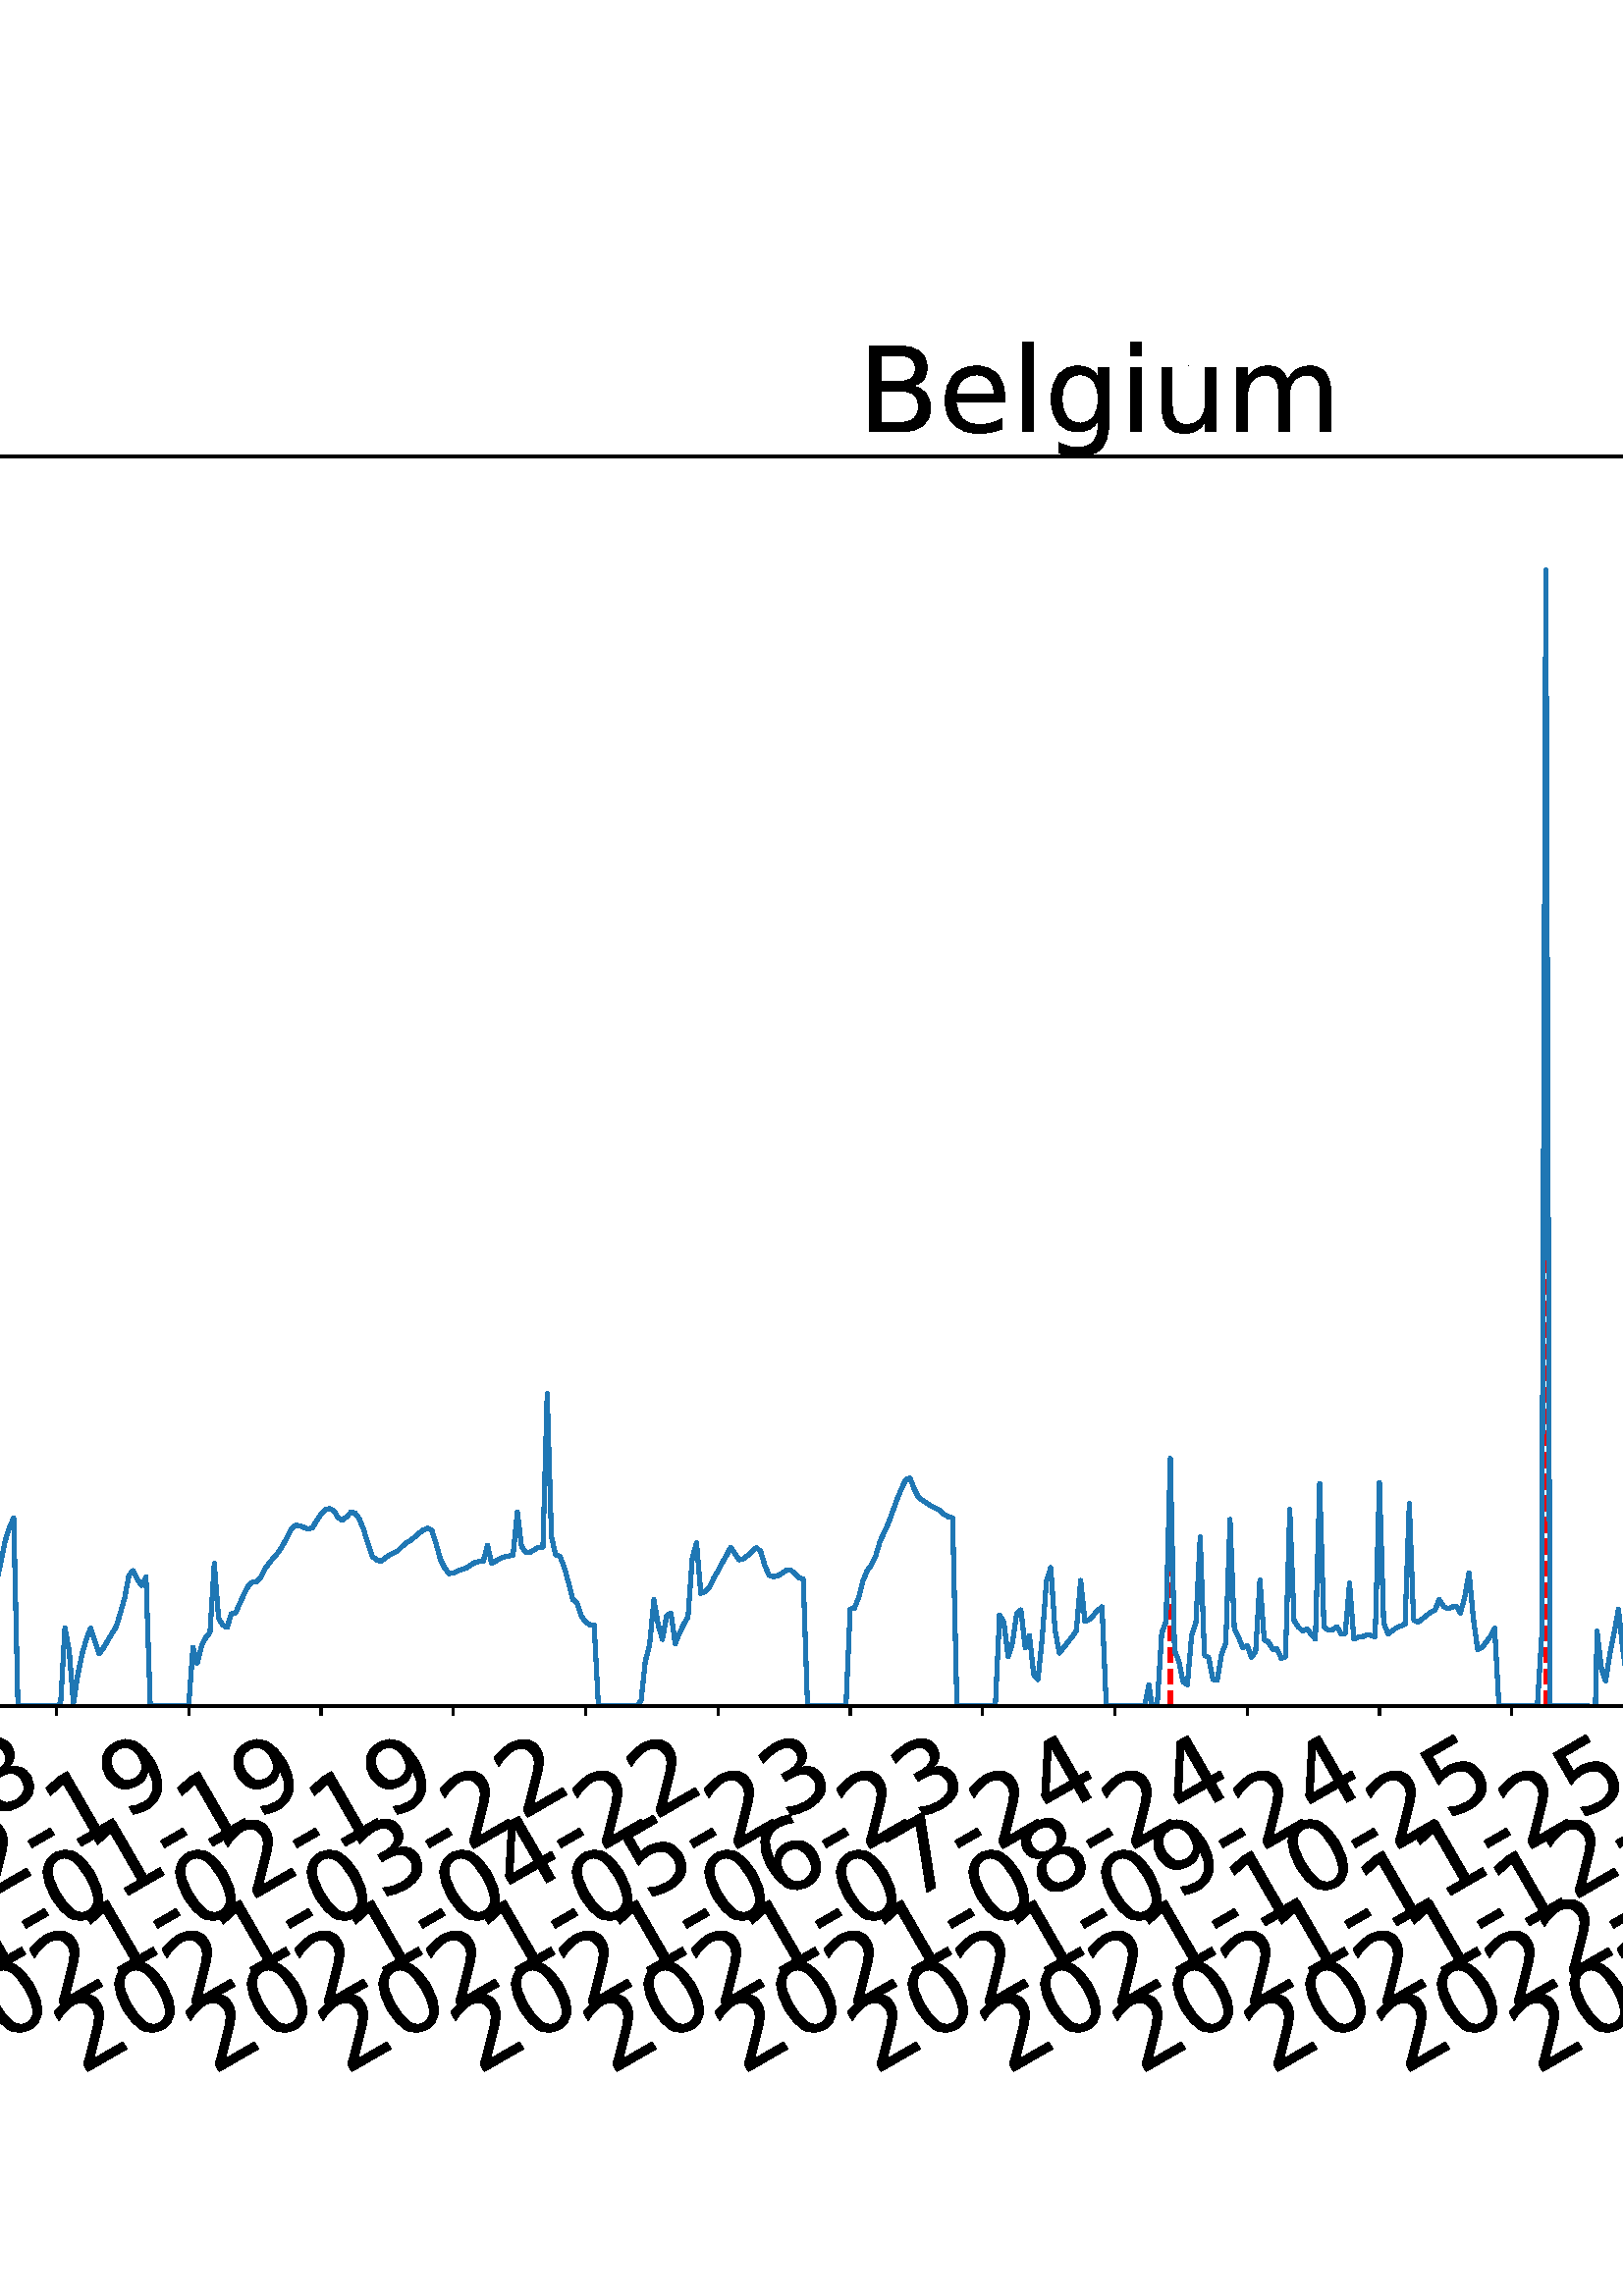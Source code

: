 %!PS-Adobe-3.0 EPSF-3.0
%%Orientation: portrait
%%BoundingBox: -702.0 36.0 1314.0 756.0
%%EndComments
%%BeginProlog
/mpldict 8 dict def
mpldict begin
/m { moveto } bind def
/l { lineto } bind def
/r { rlineto } bind def
/c { curveto } bind def
/cl { closepath } bind def
/box {
m
1 index 0 r
0 exch r
neg 0 r
cl
} bind def
/clipbox {
box
clip
newpath
} bind def
%!PS-Adobe-3.0 Resource-Font
%%Copyright: Copyright (c) 2003 by Bitstream, Inc. All Rights Reserved. Copyright (c) 2006 by Tavmjong Bah. All Rights Reserved. DejaVu changes are in public domain 
25 dict begin
/_d{bind def}bind def
/_m{moveto}_d
/_l{lineto}_d
/_cl{closepath eofill}_d
/_c{curveto}_d
/_sc{7 -1 roll{setcachedevice}{pop pop pop pop pop pop}ifelse}_d
/_e{exec}_d
/FontName /DejaVuSans def
/PaintType 0 def
/FontMatrix[.001 0 0 .001 0 0]def
/FontBBox[-1021 -463 1793 1232]def
/FontType 3 def
/Encoding [ /space /hyphen /period /zero /one /two /three /four /five /six /seven /eight /nine /B /D /L /M /S /a /c /d /e /g /h /i /l /m /n /o /r /s /t /u ] def
/FontInfo 10 dict dup begin
/FamilyName (DejaVu Sans) def
/FullName (DejaVu Sans) def
/Notice (Copyright (c) 2003 by Bitstream, Inc. All Rights Reserved. Copyright (c) 2006 by Tavmjong Bah. All Rights Reserved. DejaVu changes are in public domain ) def
/Weight (Book) def
/Version (Version 2.35) def
/ItalicAngle 0.0 def
/isFixedPitch false def
/UnderlinePosition -130 def
/UnderlineThickness 90 def
end readonly def
/CharStrings 34 dict dup begin
/.notdef 0 def
/space{318 0 0 0 0 0 _sc
}_d
/hyphen{361 0 49 234 312 314 _sc
49 314 _m
312 314 _l
312 234 _l
49 234 _l
49 314 _l
_cl}_d
/period{318 0 107 0 210 124 _sc
107 124 _m
210 124 _l
210 0 _l
107 0 _l
107 124 _l
_cl}_d
/zero{636 0 66 -13 570 742 _sc
318 664 _m
267 664 229 639 203 589 _c
177 539 165 464 165 364 _c
165 264 177 189 203 139 _c
229 89 267 64 318 64 _c
369 64 407 89 433 139 _c
458 189 471 264 471 364 _c
471 464 458 539 433 589 _c
407 639 369 664 318 664 _c
318 742 _m
399 742 461 709 505 645 _c
548 580 570 486 570 364 _c
570 241 548 147 505 83 _c
461 19 399 -13 318 -13 _c
236 -13 173 19 130 83 _c
87 147 66 241 66 364 _c
66 486 87 580 130 645 _c
173 709 236 742 318 742 _c
_cl}_d
/one{636 0 110 0 544 729 _sc
124 83 _m
285 83 _l
285 639 _l
110 604 _l
110 694 _l
284 729 _l
383 729 _l
383 83 _l
544 83 _l
544 0 _l
124 0 _l
124 83 _l
_cl}_d
/two{{636 0 73 0 536 742 _sc
192 83 _m
536 83 _l
536 0 _l
73 0 _l
73 83 _l
110 121 161 173 226 239 _c
290 304 331 346 348 365 _c
380 400 402 430 414 455 _c
426 479 433 504 433 528 _c
433 566 419 598 392 622 _c
365 646 330 659 286 659 _c
255 659 222 653 188 643 _c
154 632 117 616 78 594 _c
78 694 _l
118 710 155 722 189 730 _c
223 738 255 742 284 742 _c
}_e{359 742 419 723 464 685 _c
509 647 532 597 532 534 _c
532 504 526 475 515 449 _c
504 422 484 390 454 354 _c
446 344 420 317 376 272 _c
332 227 271 164 192 83 _c
_cl}_e}_d
/three{{636 0 76 -13 556 742 _sc
406 393 _m
453 383 490 362 516 330 _c
542 298 556 258 556 212 _c
556 140 531 84 482 45 _c
432 6 362 -13 271 -13 _c
240 -13 208 -10 176 -4 _c
144 1 110 10 76 22 _c
76 117 _l
103 101 133 89 166 81 _c
198 73 232 69 268 69 _c
330 69 377 81 409 105 _c
441 129 458 165 458 212 _c
458 254 443 288 413 312 _c
383 336 341 349 287 349 _c
}_e{202 349 _l
202 430 _l
291 430 _l
339 430 376 439 402 459 _c
428 478 441 506 441 543 _c
441 580 427 609 401 629 _c
374 649 336 659 287 659 _c
260 659 231 656 200 650 _c
169 644 135 635 98 623 _c
98 711 _l
135 721 170 729 203 734 _c
235 739 266 742 296 742 _c
370 742 429 725 473 691 _c
517 657 539 611 539 553 _c
539 513 527 479 504 451 _c
481 423 448 403 406 393 _c
_cl}_e}_d
/four{636 0 49 0 580 729 _sc
378 643 _m
129 254 _l
378 254 _l
378 643 _l
352 729 _m
476 729 _l
476 254 _l
580 254 _l
580 172 _l
476 172 _l
476 0 _l
378 0 _l
378 172 _l
49 172 _l
49 267 _l
352 729 _l
_cl}_d
/five{{636 0 77 -13 549 729 _sc
108 729 _m
495 729 _l
495 646 _l
198 646 _l
198 467 _l
212 472 227 476 241 478 _c
255 480 270 482 284 482 _c
365 482 429 459 477 415 _c
525 370 549 310 549 234 _c
549 155 524 94 475 51 _c
426 8 357 -13 269 -13 _c
238 -13 207 -10 175 -6 _c
143 -1 111 6 77 17 _c
77 116 _l
106 100 136 88 168 80 _c
199 72 232 69 267 69 _c
}_e{323 69 368 83 401 113 _c
433 143 450 183 450 234 _c
450 284 433 324 401 354 _c
368 384 323 399 267 399 _c
241 399 214 396 188 390 _c
162 384 135 375 108 363 _c
108 729 _l
_cl}_e}_d
/six{{636 0 70 -13 573 742 _sc
330 404 _m
286 404 251 388 225 358 _c
199 328 186 286 186 234 _c
186 181 199 139 225 109 _c
251 79 286 64 330 64 _c
374 64 409 79 435 109 _c
461 139 474 181 474 234 _c
474 286 461 328 435 358 _c
409 388 374 404 330 404 _c
526 713 _m
526 623 _l
501 635 476 644 451 650 _c
425 656 400 659 376 659 _c
310 659 260 637 226 593 _c
}_e{192 549 172 482 168 394 _c
187 422 211 444 240 459 _c
269 474 301 482 336 482 _c
409 482 467 459 509 415 _c
551 371 573 310 573 234 _c
573 159 550 99 506 54 _c
462 9 403 -13 330 -13 _c
246 -13 181 19 137 83 _c
92 147 70 241 70 364 _c
70 479 97 571 152 639 _c
206 707 280 742 372 742 _c
396 742 421 739 447 735 _c
472 730 498 723 526 713 _c
_cl}_e}_d
/seven{636 0 82 0 551 729 _sc
82 729 _m
551 729 _l
551 687 _l
286 0 _l
183 0 _l
432 646 _l
82 646 _l
82 729 _l
_cl}_d
/eight{{636 0 68 -13 568 742 _sc
318 346 _m
271 346 234 333 207 308 _c
180 283 167 249 167 205 _c
167 161 180 126 207 101 _c
234 76 271 64 318 64 _c
364 64 401 76 428 102 _c
455 127 469 161 469 205 _c
469 249 455 283 429 308 _c
402 333 365 346 318 346 _c
219 388 _m
177 398 144 418 120 447 _c
96 476 85 511 85 553 _c
85 611 105 657 147 691 _c
188 725 245 742 318 742 _c
}_e{390 742 447 725 489 691 _c
530 657 551 611 551 553 _c
551 511 539 476 515 447 _c
491 418 459 398 417 388 _c
464 377 501 355 528 323 _c
554 291 568 251 568 205 _c
568 134 546 80 503 43 _c
459 5 398 -13 318 -13 _c
237 -13 175 5 132 43 _c
89 80 68 134 68 205 _c
68 251 81 291 108 323 _c
134 355 171 377 219 388 _c
183 544 _m
183 506 194 476 218 455 _c
}_e{242 434 275 424 318 424 _c
360 424 393 434 417 455 _c
441 476 453 506 453 544 _c
453 582 441 611 417 632 _c
393 653 360 664 318 664 _c
275 664 242 653 218 632 _c
194 611 183 582 183 544 _c
_cl}_e}_d
/nine{{636 0 63 -13 566 742 _sc
110 15 _m
110 105 _l
134 93 159 84 185 78 _c
210 72 235 69 260 69 _c
324 69 374 90 408 134 _c
442 178 462 244 468 334 _c
448 306 424 284 396 269 _c
367 254 335 247 300 247 _c
226 247 168 269 126 313 _c
84 357 63 417 63 494 _c
63 568 85 628 129 674 _c
173 719 232 742 306 742 _c
390 742 455 709 499 645 _c
543 580 566 486 566 364 _c
}_e{566 248 538 157 484 89 _c
429 21 356 -13 264 -13 _c
239 -13 214 -10 189 -6 _c
163 -2 137 5 110 15 _c
306 324 _m
350 324 385 339 411 369 _c
437 399 450 441 450 494 _c
450 546 437 588 411 618 _c
385 648 350 664 306 664 _c
262 664 227 648 201 618 _c
175 588 162 546 162 494 _c
162 441 175 399 201 369 _c
227 339 262 324 306 324 _c
_cl}_e}_d
/B{{686 0 98 0 615 729 _sc
197 348 _m
197 81 _l
355 81 _l
408 81 447 92 473 114 _c
498 136 511 169 511 215 _c
511 260 498 293 473 315 _c
447 337 408 348 355 348 _c
197 348 _l
197 648 _m
197 428 _l
343 428 _l
391 428 426 437 450 455 _c
474 473 486 500 486 538 _c
486 574 474 602 450 620 _c
426 638 391 648 343 648 _c
197 648 _l
98 729 _m
350 729 _l
}_e{425 729 483 713 524 682 _c
564 650 585 606 585 549 _c
585 504 574 468 553 442 _c
532 416 502 399 462 393 _c
510 382 548 360 575 327 _c
601 294 615 253 615 204 _c
615 138 592 88 548 53 _c
504 17 441 0 360 0 _c
98 0 _l
98 729 _l
_cl}_e}_d
/D{770 0 98 0 711 729 _sc
197 648 _m
197 81 _l
316 81 _l
416 81 490 103 537 149 _c
583 195 607 267 607 365 _c
607 463 583 534 537 580 _c
490 625 416 648 316 648 _c
197 648 _l
98 729 _m
301 729 _l
442 729 546 699 612 641 _c
678 582 711 490 711 365 _c
711 239 677 147 611 88 _c
545 29 441 0 301 0 _c
98 0 _l
98 729 _l
_cl}_d
/L{557 0 98 0 552 729 _sc
98 729 _m
197 729 _l
197 83 _l
552 83 _l
552 0 _l
98 0 _l
98 729 _l
_cl}_d
/M{863 0 98 0 765 729 _sc
98 729 _m
245 729 _l
431 233 _l
618 729 _l
765 729 _l
765 0 _l
669 0 _l
669 640 _l
481 140 _l
382 140 _l
194 640 _l
194 0 _l
98 0 _l
98 729 _l
_cl}_d
/S{{635 0 66 -13 579 742 _sc
535 705 _m
535 609 _l
497 627 462 640 429 649 _c
395 657 363 662 333 662 _c
279 662 237 651 208 631 _c
179 610 165 580 165 542 _c
165 510 174 485 194 469 _c
213 452 250 439 304 429 _c
364 417 _l
437 403 491 378 526 343 _c
561 307 579 260 579 201 _c
579 130 555 77 508 41 _c
460 5 391 -13 300 -13 _c
265 -13 228 -9 189 -2 _c
}_e{150 5 110 16 69 32 _c
69 134 _l
109 111 148 94 186 83 _c
224 71 262 66 300 66 _c
356 66 399 77 430 99 _c
460 121 476 152 476 194 _c
476 230 465 258 443 278 _c
421 298 385 313 335 323 _c
275 335 _l
201 349 148 372 115 404 _c
82 435 66 478 66 534 _c
66 598 88 649 134 686 _c
179 723 242 742 322 742 _c
356 742 390 739 426 733 _c
461 727 497 717 535 705 _c
}_e{_cl}_e}_d
/a{{613 0 60 -13 522 560 _sc
343 275 _m
270 275 220 266 192 250 _c
164 233 150 205 150 165 _c
150 133 160 107 181 89 _c
202 70 231 61 267 61 _c
317 61 357 78 387 114 _c
417 149 432 196 432 255 _c
432 275 _l
343 275 _l
522 312 _m
522 0 _l
432 0 _l
432 83 _l
411 49 385 25 355 10 _c
325 -5 287 -13 243 -13 _c
187 -13 142 2 109 33 _c
76 64 60 106 60 159 _c
}_e{60 220 80 266 122 298 _c
163 329 224 345 306 345 _c
432 345 _l
432 354 _l
432 395 418 427 391 450 _c
364 472 326 484 277 484 _c
245 484 215 480 185 472 _c
155 464 127 453 100 439 _c
100 522 _l
132 534 164 544 195 550 _c
226 556 256 560 286 560 _c
365 560 424 539 463 498 _c
502 457 522 395 522 312 _c
_cl}_e}_d
/c{{550 0 55 -13 488 560 _sc
488 526 _m
488 442 _l
462 456 437 466 411 473 _c
385 480 360 484 334 484 _c
276 484 230 465 198 428 _c
166 391 150 339 150 273 _c
150 206 166 154 198 117 _c
230 80 276 62 334 62 _c
360 62 385 65 411 72 _c
437 79 462 90 488 104 _c
488 21 _l
462 9 436 0 410 -5 _c
383 -10 354 -13 324 -13 _c
242 -13 176 12 128 64 _c
}_e{79 115 55 185 55 273 _c
55 362 79 432 128 483 _c
177 534 244 560 330 560 _c
358 560 385 557 411 551 _c
437 545 463 537 488 526 _c
_cl}_e}_d
/d{{635 0 55 -13 544 760 _sc
454 464 _m
454 760 _l
544 760 _l
544 0 _l
454 0 _l
454 82 _l
435 49 411 25 382 10 _c
353 -5 319 -13 279 -13 _c
213 -13 159 13 117 65 _c
75 117 55 187 55 273 _c
55 359 75 428 117 481 _c
159 533 213 560 279 560 _c
319 560 353 552 382 536 _c
411 520 435 496 454 464 _c
148 273 _m
148 207 161 155 188 117 _c
215 79 253 61 301 61 _c
}_e{348 61 385 79 413 117 _c
440 155 454 207 454 273 _c
454 339 440 390 413 428 _c
385 466 348 485 301 485 _c
253 485 215 466 188 428 _c
161 390 148 339 148 273 _c
_cl}_e}_d
/e{{615 0 55 -13 562 560 _sc
562 296 _m
562 252 _l
149 252 _l
153 190 171 142 205 110 _c
238 78 284 62 344 62 _c
378 62 412 66 444 74 _c
476 82 509 95 541 113 _c
541 28 _l
509 14 476 3 442 -3 _c
408 -9 373 -13 339 -13 _c
251 -13 182 12 131 62 _c
80 112 55 181 55 268 _c
55 357 79 428 127 481 _c
175 533 241 560 323 560 _c
397 560 455 536 498 489 _c
}_e{540 441 562 377 562 296 _c
472 322 _m
471 371 457 410 431 440 _c
404 469 368 484 324 484 _c
274 484 234 469 204 441 _c
174 413 156 373 152 322 _c
472 322 _l
_cl}_e}_d
/g{{635 0 55 -207 544 560 _sc
454 280 _m
454 344 440 395 414 431 _c
387 467 349 485 301 485 _c
253 485 215 467 188 431 _c
161 395 148 344 148 280 _c
148 215 161 165 188 129 _c
215 93 253 75 301 75 _c
349 75 387 93 414 129 _c
440 165 454 215 454 280 _c
544 68 _m
544 -24 523 -93 482 -139 _c
440 -184 377 -207 292 -207 _c
260 -207 231 -204 203 -200 _c
175 -195 147 -188 121 -178 _c
}_e{121 -91 _l
147 -105 173 -115 199 -122 _c
225 -129 251 -133 278 -133 _c
336 -133 380 -117 410 -87 _c
439 -56 454 -10 454 52 _c
454 96 _l
435 64 411 40 382 24 _c
353 8 319 0 279 0 _c
211 0 157 25 116 76 _c
75 127 55 195 55 280 _c
55 364 75 432 116 483 _c
157 534 211 560 279 560 _c
319 560 353 552 382 536 _c
411 520 435 496 454 464 _c
454 547 _l
544 547 _l
}_e{544 68 _l
_cl}_e}_d
/h{634 0 91 0 549 760 _sc
549 330 _m
549 0 _l
459 0 _l
459 327 _l
459 379 448 417 428 443 _c
408 469 378 482 338 482 _c
289 482 251 466 223 435 _c
195 404 181 362 181 309 _c
181 0 _l
91 0 _l
91 760 _l
181 760 _l
181 462 _l
202 494 227 519 257 535 _c
286 551 320 560 358 560 _c
420 560 468 540 500 501 _c
532 462 549 405 549 330 _c
_cl}_d
/i{278 0 94 0 184 760 _sc
94 547 _m
184 547 _l
184 0 _l
94 0 _l
94 547 _l
94 760 _m
184 760 _l
184 646 _l
94 646 _l
94 760 _l
_cl}_d
/l{278 0 94 0 184 760 _sc
94 760 _m
184 760 _l
184 0 _l
94 0 _l
94 760 _l
_cl}_d
/m{{974 0 91 0 889 560 _sc
520 442 _m
542 482 569 511 600 531 _c
631 550 668 560 711 560 _c
767 560 811 540 842 500 _c
873 460 889 403 889 330 _c
889 0 _l
799 0 _l
799 327 _l
799 379 789 418 771 444 _c
752 469 724 482 686 482 _c
639 482 602 466 575 435 _c
548 404 535 362 535 309 _c
535 0 _l
445 0 _l
445 327 _l
445 379 435 418 417 444 _c
398 469 369 482 331 482 _c
}_e{285 482 248 466 221 435 _c
194 404 181 362 181 309 _c
181 0 _l
91 0 _l
91 547 _l
181 547 _l
181 462 _l
201 495 226 520 255 536 _c
283 552 317 560 357 560 _c
397 560 430 550 458 530 _c
486 510 506 480 520 442 _c
_cl}_e}_d
/n{634 0 91 0 549 560 _sc
549 330 _m
549 0 _l
459 0 _l
459 327 _l
459 379 448 417 428 443 _c
408 469 378 482 338 482 _c
289 482 251 466 223 435 _c
195 404 181 362 181 309 _c
181 0 _l
91 0 _l
91 547 _l
181 547 _l
181 462 _l
202 494 227 519 257 535 _c
286 551 320 560 358 560 _c
420 560 468 540 500 501 _c
532 462 549 405 549 330 _c
_cl}_d
/o{612 0 55 -13 557 560 _sc
306 484 _m
258 484 220 465 192 427 _c
164 389 150 338 150 273 _c
150 207 163 156 191 118 _c
219 80 257 62 306 62 _c
354 62 392 80 420 118 _c
448 156 462 207 462 273 _c
462 337 448 389 420 427 _c
392 465 354 484 306 484 _c
306 560 _m
384 560 445 534 490 484 _c
534 433 557 363 557 273 _c
557 183 534 113 490 63 _c
445 12 384 -13 306 -13 _c
227 -13 165 12 121 63 _c
77 113 55 183 55 273 _c
55 363 77 433 121 484 _c
165 534 227 560 306 560 _c
_cl}_d
/r{411 0 91 0 411 560 _sc
411 463 _m
401 469 390 473 378 476 _c
366 478 353 480 339 480 _c
288 480 249 463 222 430 _c
194 397 181 350 181 288 _c
181 0 _l
91 0 _l
91 547 _l
181 547 _l
181 462 _l
199 495 224 520 254 536 _c
284 552 321 560 365 560 _c
371 560 378 559 386 559 _c
393 558 401 557 411 555 _c
411 463 _l
_cl}_d
/s{{521 0 54 -13 472 560 _sc
443 531 _m
443 446 _l
417 458 391 468 364 475 _c
336 481 308 485 279 485 _c
234 485 200 478 178 464 _c
156 450 145 430 145 403 _c
145 382 153 366 169 354 _c
185 342 217 330 265 320 _c
296 313 _l
360 299 405 279 432 255 _c
458 230 472 195 472 151 _c
472 100 452 60 412 31 _c
372 1 316 -13 246 -13 _c
216 -13 186 -10 154 -5 _c
}_e{122 0 89 8 54 20 _c
54 113 _l
87 95 120 82 152 74 _c
184 65 216 61 248 61 _c
290 61 323 68 346 82 _c
368 96 380 117 380 144 _c
380 168 371 187 355 200 _c
339 213 303 226 247 238 _c
216 245 _l
160 257 119 275 95 299 _c
70 323 58 356 58 399 _c
58 450 76 490 112 518 _c
148 546 200 560 268 560 _c
301 560 332 557 362 552 _c
391 547 418 540 443 531 _c
}_e{_cl}_e}_d
/t{392 0 27 0 368 702 _sc
183 702 _m
183 547 _l
368 547 _l
368 477 _l
183 477 _l
183 180 _l
183 135 189 106 201 94 _c
213 81 238 75 276 75 _c
368 75 _l
368 0 _l
276 0 _l
206 0 158 13 132 39 _c
106 65 93 112 93 180 _c
93 477 _l
27 477 _l
27 547 _l
93 547 _l
93 702 _l
183 702 _l
_cl}_d
/u{634 0 85 -13 543 560 _sc
85 216 _m
85 547 _l
175 547 _l
175 219 _l
175 167 185 129 205 103 _c
225 77 255 64 296 64 _c
344 64 383 79 411 110 _c
439 141 453 183 453 237 _c
453 547 _l
543 547 _l
543 0 _l
453 0 _l
453 84 _l
431 50 405 26 377 10 _c
348 -5 315 -13 277 -13 _c
214 -13 166 6 134 45 _c
101 83 85 140 85 216 _c
311 560 _m
311 560 _l
_cl}_d
end readonly def

/BuildGlyph
 {exch begin
 CharStrings exch
 2 copy known not{pop /.notdef}if
 true 3 1 roll get exec
 end}_d

/BuildChar {
 1 index /Encoding get exch get
 1 index /BuildGlyph get exec
}_d

FontName currentdict end definefont pop
end
%%EndProlog
mpldict begin
-702 36 translate
2016 720 0 0 clipbox
gsave
0 0 m
2016 0 l
2016 720 l
0 720 l
cl
1.000 setgray
fill
grestore
gsave
233.426 180.39 m
1977.12 180.39 l
1977.12 638.64 l
233.426 638.64 l
cl
1.000 setgray
fill
grestore
0.800 setlinewidth
1 setlinejoin
0 setlinecap
[] 0 setdash
0.000 setgray
gsave
/o {
gsave
newpath
translate
0.8 setlinewidth
1 setlinejoin
0 setlinecap
0 0 m
0 -3.5 l

gsave
0.000 setgray
fill
grestore
stroke
grestore
} bind def
237.573 180.39 o
grestore
/DejaVuSans findfont
36.000 scalefont
setfont
gsave
52.642 45.087 translate
30.0 rotate
0.0 0 m /two glyphshow
22.904 0 m /zero glyphshow
45.809 0 m /two glyphshow
68.713 0 m /zero glyphshow
91.617 0 m /hyphen glyphshow
104.607 0 m /zero glyphshow
127.512 0 m /one glyphshow
150.416 0 m /hyphen glyphshow
163.406 0 m /one glyphshow
186.311 0 m /three glyphshow
grestore
gsave
/o {
gsave
newpath
translate
0.8 setlinewidth
1 setlinejoin
0 setlinecap
0 0 m
0 -3.5 l

gsave
0.000 setgray
fill
grestore
stroke
grestore
} bind def
286.083 180.39 o
grestore
gsave
101.152 45.087 translate
30.0 rotate
0.0 0 m /two glyphshow
22.904 0 m /zero glyphshow
45.809 0 m /two glyphshow
68.713 0 m /zero glyphshow
91.617 0 m /hyphen glyphshow
104.607 0 m /zero glyphshow
127.512 0 m /two glyphshow
150.416 0 m /hyphen glyphshow
163.406 0 m /one glyphshow
186.311 0 m /three glyphshow
grestore
gsave
/o {
gsave
newpath
translate
0.8 setlinewidth
1 setlinejoin
0 setlinecap
0 0 m
0 -3.5 l

gsave
0.000 setgray
fill
grestore
stroke
grestore
} bind def
334.593 180.39 o
grestore
gsave
149.662 45.087 translate
30.0 rotate
0.0 0 m /two glyphshow
22.904 0 m /zero glyphshow
45.809 0 m /two glyphshow
68.713 0 m /zero glyphshow
91.617 0 m /hyphen glyphshow
104.607 0 m /zero glyphshow
127.512 0 m /three glyphshow
150.416 0 m /hyphen glyphshow
163.406 0 m /one glyphshow
186.311 0 m /five glyphshow
grestore
gsave
/o {
gsave
newpath
translate
0.8 setlinewidth
1 setlinejoin
0 setlinecap
0 0 m
0 -3.5 l

gsave
0.000 setgray
fill
grestore
stroke
grestore
} bind def
383.103 180.39 o
grestore
gsave
198.172 45.087 translate
30.0 rotate
0.0 0 m /two glyphshow
22.904 0 m /zero glyphshow
45.809 0 m /two glyphshow
68.713 0 m /zero glyphshow
91.617 0 m /hyphen glyphshow
104.607 0 m /zero glyphshow
127.512 0 m /four glyphshow
150.416 0 m /hyphen glyphshow
163.406 0 m /one glyphshow
186.311 0 m /five glyphshow
grestore
gsave
/o {
gsave
newpath
translate
0.8 setlinewidth
1 setlinejoin
0 setlinecap
0 0 m
0 -3.5 l

gsave
0.000 setgray
fill
grestore
stroke
grestore
} bind def
431.612 180.39 o
grestore
gsave
246.682 45.087 translate
30.0 rotate
0.0 0 m /two glyphshow
22.904 0 m /zero glyphshow
45.809 0 m /two glyphshow
68.713 0 m /zero glyphshow
91.617 0 m /hyphen glyphshow
104.607 0 m /zero glyphshow
127.512 0 m /five glyphshow
150.416 0 m /hyphen glyphshow
163.406 0 m /one glyphshow
186.311 0 m /six glyphshow
grestore
gsave
/o {
gsave
newpath
translate
0.8 setlinewidth
1 setlinejoin
0 setlinecap
0 0 m
0 -3.5 l

gsave
0.000 setgray
fill
grestore
stroke
grestore
} bind def
480.122 180.39 o
grestore
gsave
295.191 45.087 translate
30.0 rotate
0.0 0 m /two glyphshow
22.904 0 m /zero glyphshow
45.809 0 m /two glyphshow
68.713 0 m /zero glyphshow
91.617 0 m /hyphen glyphshow
104.607 0 m /zero glyphshow
127.512 0 m /six glyphshow
150.416 0 m /hyphen glyphshow
163.406 0 m /one glyphshow
186.311 0 m /six glyphshow
grestore
gsave
/o {
gsave
newpath
translate
0.8 setlinewidth
1 setlinejoin
0 setlinecap
0 0 m
0 -3.5 l

gsave
0.000 setgray
fill
grestore
stroke
grestore
} bind def
528.632 180.39 o
grestore
gsave
343.701 45.087 translate
30.0 rotate
0.0 0 m /two glyphshow
22.904 0 m /zero glyphshow
45.809 0 m /two glyphshow
68.713 0 m /zero glyphshow
91.617 0 m /hyphen glyphshow
104.607 0 m /zero glyphshow
127.512 0 m /seven glyphshow
150.416 0 m /hyphen glyphshow
163.406 0 m /one glyphshow
186.311 0 m /seven glyphshow
grestore
gsave
/o {
gsave
newpath
translate
0.8 setlinewidth
1 setlinejoin
0 setlinecap
0 0 m
0 -3.5 l

gsave
0.000 setgray
fill
grestore
stroke
grestore
} bind def
577.142 180.39 o
grestore
gsave
392.211 45.087 translate
30.0 rotate
0.0 0 m /two glyphshow
22.904 0 m /zero glyphshow
45.809 0 m /two glyphshow
68.713 0 m /zero glyphshow
91.617 0 m /hyphen glyphshow
104.607 0 m /zero glyphshow
127.512 0 m /eight glyphshow
150.416 0 m /hyphen glyphshow
163.406 0 m /one glyphshow
186.311 0 m /seven glyphshow
grestore
gsave
/o {
gsave
newpath
translate
0.8 setlinewidth
1 setlinejoin
0 setlinecap
0 0 m
0 -3.5 l

gsave
0.000 setgray
fill
grestore
stroke
grestore
} bind def
625.652 180.39 o
grestore
gsave
440.721 45.087 translate
30.0 rotate
0.0 0 m /two glyphshow
22.904 0 m /zero glyphshow
45.809 0 m /two glyphshow
68.713 0 m /zero glyphshow
91.617 0 m /hyphen glyphshow
104.607 0 m /zero glyphshow
127.512 0 m /nine glyphshow
150.416 0 m /hyphen glyphshow
163.406 0 m /one glyphshow
186.311 0 m /seven glyphshow
grestore
gsave
/o {
gsave
newpath
translate
0.8 setlinewidth
1 setlinejoin
0 setlinecap
0 0 m
0 -3.5 l

gsave
0.000 setgray
fill
grestore
stroke
grestore
} bind def
674.162 180.39 o
grestore
gsave
489.231 45.087 translate
30.0 rotate
0.0 0 m /two glyphshow
22.904 0 m /zero glyphshow
45.809 0 m /two glyphshow
68.713 0 m /zero glyphshow
91.617 0 m /hyphen glyphshow
104.607 0 m /one glyphshow
127.512 0 m /zero glyphshow
150.416 0 m /hyphen glyphshow
163.406 0 m /one glyphshow
186.311 0 m /eight glyphshow
grestore
gsave
/o {
gsave
newpath
translate
0.8 setlinewidth
1 setlinejoin
0 setlinecap
0 0 m
0 -3.5 l

gsave
0.000 setgray
fill
grestore
stroke
grestore
} bind def
722.671 180.39 o
grestore
gsave
537.74 45.087 translate
30.0 rotate
0.0 0 m /two glyphshow
22.904 0 m /zero glyphshow
45.809 0 m /two glyphshow
68.713 0 m /zero glyphshow
91.617 0 m /hyphen glyphshow
104.607 0 m /one glyphshow
127.512 0 m /one glyphshow
150.416 0 m /hyphen glyphshow
163.406 0 m /one glyphshow
186.311 0 m /eight glyphshow
grestore
gsave
/o {
gsave
newpath
translate
0.8 setlinewidth
1 setlinejoin
0 setlinecap
0 0 m
0 -3.5 l

gsave
0.000 setgray
fill
grestore
stroke
grestore
} bind def
771.181 180.39 o
grestore
gsave
586.25 45.087 translate
30.0 rotate
0.0 0 m /two glyphshow
22.904 0 m /zero glyphshow
45.809 0 m /two glyphshow
68.713 0 m /zero glyphshow
91.617 0 m /hyphen glyphshow
104.607 0 m /one glyphshow
127.512 0 m /two glyphshow
150.416 0 m /hyphen glyphshow
163.406 0 m /one glyphshow
186.311 0 m /nine glyphshow
grestore
gsave
/o {
gsave
newpath
translate
0.8 setlinewidth
1 setlinejoin
0 setlinecap
0 0 m
0 -3.5 l

gsave
0.000 setgray
fill
grestore
stroke
grestore
} bind def
819.691 180.39 o
grestore
gsave
634.76 45.087 translate
30.0 rotate
0.0 0 m /two glyphshow
22.904 0 m /zero glyphshow
45.809 0 m /two glyphshow
68.713 0 m /one glyphshow
91.617 0 m /hyphen glyphshow
104.607 0 m /zero glyphshow
127.512 0 m /one glyphshow
150.416 0 m /hyphen glyphshow
163.406 0 m /one glyphshow
186.311 0 m /nine glyphshow
grestore
gsave
/o {
gsave
newpath
translate
0.8 setlinewidth
1 setlinejoin
0 setlinecap
0 0 m
0 -3.5 l

gsave
0.000 setgray
fill
grestore
stroke
grestore
} bind def
868.201 180.39 o
grestore
gsave
683.27 45.087 translate
30.0 rotate
0.0 0 m /two glyphshow
22.904 0 m /zero glyphshow
45.809 0 m /two glyphshow
68.713 0 m /one glyphshow
91.617 0 m /hyphen glyphshow
104.607 0 m /zero glyphshow
127.512 0 m /two glyphshow
150.416 0 m /hyphen glyphshow
163.406 0 m /one glyphshow
186.311 0 m /nine glyphshow
grestore
gsave
/o {
gsave
newpath
translate
0.8 setlinewidth
1 setlinejoin
0 setlinecap
0 0 m
0 -3.5 l

gsave
0.000 setgray
fill
grestore
stroke
grestore
} bind def
916.711 180.39 o
grestore
gsave
731.78 45.087 translate
30.0 rotate
0.0 0 m /two glyphshow
22.904 0 m /zero glyphshow
45.809 0 m /two glyphshow
68.713 0 m /one glyphshow
91.617 0 m /hyphen glyphshow
104.607 0 m /zero glyphshow
127.512 0 m /three glyphshow
150.416 0 m /hyphen glyphshow
163.406 0 m /two glyphshow
186.311 0 m /two glyphshow
grestore
gsave
/o {
gsave
newpath
translate
0.8 setlinewidth
1 setlinejoin
0 setlinecap
0 0 m
0 -3.5 l

gsave
0.000 setgray
fill
grestore
stroke
grestore
} bind def
965.221 180.39 o
grestore
gsave
780.29 45.087 translate
30.0 rotate
0.0 0 m /two glyphshow
22.904 0 m /zero glyphshow
45.809 0 m /two glyphshow
68.713 0 m /one glyphshow
91.617 0 m /hyphen glyphshow
104.607 0 m /zero glyphshow
127.512 0 m /four glyphshow
150.416 0 m /hyphen glyphshow
163.406 0 m /two glyphshow
186.311 0 m /two glyphshow
grestore
gsave
/o {
gsave
newpath
translate
0.8 setlinewidth
1 setlinejoin
0 setlinecap
0 0 m
0 -3.5 l

gsave
0.000 setgray
fill
grestore
stroke
grestore
} bind def
1013.73 180.39 o
grestore
gsave
828.799 45.087 translate
30.0 rotate
0.0 0 m /two glyphshow
22.904 0 m /zero glyphshow
45.809 0 m /two glyphshow
68.713 0 m /one glyphshow
91.617 0 m /hyphen glyphshow
104.607 0 m /zero glyphshow
127.512 0 m /five glyphshow
150.416 0 m /hyphen glyphshow
163.406 0 m /two glyphshow
186.311 0 m /three glyphshow
grestore
gsave
/o {
gsave
newpath
translate
0.8 setlinewidth
1 setlinejoin
0 setlinecap
0 0 m
0 -3.5 l

gsave
0.000 setgray
fill
grestore
stroke
grestore
} bind def
1062.24 180.39 o
grestore
gsave
877.309 45.087 translate
30.0 rotate
0.0 0 m /two glyphshow
22.904 0 m /zero glyphshow
45.809 0 m /two glyphshow
68.713 0 m /one glyphshow
91.617 0 m /hyphen glyphshow
104.607 0 m /zero glyphshow
127.512 0 m /six glyphshow
150.416 0 m /hyphen glyphshow
163.406 0 m /two glyphshow
186.311 0 m /three glyphshow
grestore
gsave
/o {
gsave
newpath
translate
0.8 setlinewidth
1 setlinejoin
0 setlinecap
0 0 m
0 -3.5 l

gsave
0.000 setgray
fill
grestore
stroke
grestore
} bind def
1110.75 180.39 o
grestore
gsave
925.819 45.087 translate
30.0 rotate
0.0 0 m /two glyphshow
22.904 0 m /zero glyphshow
45.809 0 m /two glyphshow
68.713 0 m /one glyphshow
91.617 0 m /hyphen glyphshow
104.607 0 m /zero glyphshow
127.512 0 m /seven glyphshow
150.416 0 m /hyphen glyphshow
163.406 0 m /two glyphshow
186.311 0 m /four glyphshow
grestore
gsave
/o {
gsave
newpath
translate
0.8 setlinewidth
1 setlinejoin
0 setlinecap
0 0 m
0 -3.5 l

gsave
0.000 setgray
fill
grestore
stroke
grestore
} bind def
1159.26 180.39 o
grestore
gsave
974.329 45.087 translate
30.0 rotate
0.0 0 m /two glyphshow
22.904 0 m /zero glyphshow
45.809 0 m /two glyphshow
68.713 0 m /one glyphshow
91.617 0 m /hyphen glyphshow
104.607 0 m /zero glyphshow
127.512 0 m /eight glyphshow
150.416 0 m /hyphen glyphshow
163.406 0 m /two glyphshow
186.311 0 m /four glyphshow
grestore
gsave
/o {
gsave
newpath
translate
0.8 setlinewidth
1 setlinejoin
0 setlinecap
0 0 m
0 -3.5 l

gsave
0.000 setgray
fill
grestore
stroke
grestore
} bind def
1207.77 180.39 o
grestore
gsave
1022.839 45.087 translate
30.0 rotate
0.0 0 m /two glyphshow
22.904 0 m /zero glyphshow
45.809 0 m /two glyphshow
68.713 0 m /one glyphshow
91.617 0 m /hyphen glyphshow
104.607 0 m /zero glyphshow
127.512 0 m /nine glyphshow
150.416 0 m /hyphen glyphshow
163.406 0 m /two glyphshow
186.311 0 m /four glyphshow
grestore
gsave
/o {
gsave
newpath
translate
0.8 setlinewidth
1 setlinejoin
0 setlinecap
0 0 m
0 -3.5 l

gsave
0.000 setgray
fill
grestore
stroke
grestore
} bind def
1256.28 180.39 o
grestore
gsave
1071.349 45.087 translate
30.0 rotate
0.0 0 m /two glyphshow
22.904 0 m /zero glyphshow
45.809 0 m /two glyphshow
68.713 0 m /one glyphshow
91.617 0 m /hyphen glyphshow
104.607 0 m /one glyphshow
127.512 0 m /zero glyphshow
150.416 0 m /hyphen glyphshow
163.406 0 m /two glyphshow
186.311 0 m /five glyphshow
grestore
gsave
/o {
gsave
newpath
translate
0.8 setlinewidth
1 setlinejoin
0 setlinecap
0 0 m
0 -3.5 l

gsave
0.000 setgray
fill
grestore
stroke
grestore
} bind def
1304.79 180.39 o
grestore
gsave
1119.858 45.087 translate
30.0 rotate
0.0 0 m /two glyphshow
22.904 0 m /zero glyphshow
45.809 0 m /two glyphshow
68.713 0 m /one glyphshow
91.617 0 m /hyphen glyphshow
104.607 0 m /one glyphshow
127.512 0 m /one glyphshow
150.416 0 m /hyphen glyphshow
163.406 0 m /two glyphshow
186.311 0 m /five glyphshow
grestore
gsave
/o {
gsave
newpath
translate
0.8 setlinewidth
1 setlinejoin
0 setlinecap
0 0 m
0 -3.5 l

gsave
0.000 setgray
fill
grestore
stroke
grestore
} bind def
1353.3 180.39 o
grestore
gsave
1168.368 45.087 translate
30.0 rotate
0.0 0 m /two glyphshow
22.904 0 m /zero glyphshow
45.809 0 m /two glyphshow
68.713 0 m /one glyphshow
91.617 0 m /hyphen glyphshow
104.607 0 m /one glyphshow
127.512 0 m /two glyphshow
150.416 0 m /hyphen glyphshow
163.406 0 m /two glyphshow
186.311 0 m /six glyphshow
grestore
gsave
/o {
gsave
newpath
translate
0.8 setlinewidth
1 setlinejoin
0 setlinecap
0 0 m
0 -3.5 l

gsave
0.000 setgray
fill
grestore
stroke
grestore
} bind def
1401.81 180.39 o
grestore
gsave
1216.878 45.087 translate
30.0 rotate
0.0 0 m /two glyphshow
22.904 0 m /zero glyphshow
45.809 0 m /two glyphshow
68.713 0 m /two glyphshow
91.617 0 m /hyphen glyphshow
104.607 0 m /zero glyphshow
127.512 0 m /one glyphshow
150.416 0 m /hyphen glyphshow
163.406 0 m /two glyphshow
186.311 0 m /six glyphshow
grestore
gsave
/o {
gsave
newpath
translate
0.8 setlinewidth
1 setlinejoin
0 setlinecap
0 0 m
0 -3.5 l

gsave
0.000 setgray
fill
grestore
stroke
grestore
} bind def
1450.32 180.39 o
grestore
gsave
1265.388 45.087 translate
30.0 rotate
0.0 0 m /two glyphshow
22.904 0 m /zero glyphshow
45.809 0 m /two glyphshow
68.713 0 m /two glyphshow
91.617 0 m /hyphen glyphshow
104.607 0 m /zero glyphshow
127.512 0 m /two glyphshow
150.416 0 m /hyphen glyphshow
163.406 0 m /two glyphshow
186.311 0 m /six glyphshow
grestore
gsave
/o {
gsave
newpath
translate
0.8 setlinewidth
1 setlinejoin
0 setlinecap
0 0 m
0 -3.5 l

gsave
0.000 setgray
fill
grestore
stroke
grestore
} bind def
1498.83 180.39 o
grestore
gsave
1313.898 45.087 translate
30.0 rotate
0.0 0 m /two glyphshow
22.904 0 m /zero glyphshow
45.809 0 m /two glyphshow
68.713 0 m /two glyphshow
91.617 0 m /hyphen glyphshow
104.607 0 m /zero glyphshow
127.512 0 m /three glyphshow
150.416 0 m /hyphen glyphshow
163.406 0 m /two glyphshow
186.311 0 m /nine glyphshow
grestore
gsave
/o {
gsave
newpath
translate
0.8 setlinewidth
1 setlinejoin
0 setlinecap
0 0 m
0 -3.5 l

gsave
0.000 setgray
fill
grestore
stroke
grestore
} bind def
1547.34 180.39 o
grestore
gsave
1362.408 45.087 translate
30.0 rotate
0.0 0 m /two glyphshow
22.904 0 m /zero glyphshow
45.809 0 m /two glyphshow
68.713 0 m /two glyphshow
91.617 0 m /hyphen glyphshow
104.607 0 m /zero glyphshow
127.512 0 m /four glyphshow
150.416 0 m /hyphen glyphshow
163.406 0 m /two glyphshow
186.311 0 m /nine glyphshow
grestore
gsave
/o {
gsave
newpath
translate
0.8 setlinewidth
1 setlinejoin
0 setlinecap
0 0 m
0 -3.5 l

gsave
0.000 setgray
fill
grestore
stroke
grestore
} bind def
1595.85 180.39 o
grestore
gsave
1410.917 45.087 translate
30.0 rotate
0.0 0 m /two glyphshow
22.904 0 m /zero glyphshow
45.809 0 m /two glyphshow
68.713 0 m /two glyphshow
91.617 0 m /hyphen glyphshow
104.607 0 m /zero glyphshow
127.512 0 m /five glyphshow
150.416 0 m /hyphen glyphshow
163.406 0 m /three glyphshow
186.311 0 m /zero glyphshow
grestore
gsave
/o {
gsave
newpath
translate
0.8 setlinewidth
1 setlinejoin
0 setlinecap
0 0 m
0 -3.5 l

gsave
0.000 setgray
fill
grestore
stroke
grestore
} bind def
1644.36 180.39 o
grestore
gsave
1459.427 45.087 translate
30.0 rotate
0.0 0 m /two glyphshow
22.904 0 m /zero glyphshow
45.809 0 m /two glyphshow
68.713 0 m /two glyphshow
91.617 0 m /hyphen glyphshow
104.607 0 m /zero glyphshow
127.512 0 m /six glyphshow
150.416 0 m /hyphen glyphshow
163.406 0 m /three glyphshow
186.311 0 m /zero glyphshow
grestore
gsave
/o {
gsave
newpath
translate
0.8 setlinewidth
1 setlinejoin
0 setlinecap
0 0 m
0 -3.5 l

gsave
0.000 setgray
fill
grestore
stroke
grestore
} bind def
1692.87 180.39 o
grestore
gsave
1507.937 45.087 translate
30.0 rotate
0.0 0 m /two glyphshow
22.904 0 m /zero glyphshow
45.809 0 m /two glyphshow
68.713 0 m /two glyphshow
91.617 0 m /hyphen glyphshow
104.607 0 m /zero glyphshow
127.512 0 m /seven glyphshow
150.416 0 m /hyphen glyphshow
163.406 0 m /three glyphshow
186.311 0 m /one glyphshow
grestore
gsave
/o {
gsave
newpath
translate
0.8 setlinewidth
1 setlinejoin
0 setlinecap
0 0 m
0 -3.5 l

gsave
0.000 setgray
fill
grestore
stroke
grestore
} bind def
1741.38 180.39 o
grestore
gsave
1556.447 45.087 translate
30.0 rotate
0.0 0 m /two glyphshow
22.904 0 m /zero glyphshow
45.809 0 m /two glyphshow
68.713 0 m /two glyphshow
91.617 0 m /hyphen glyphshow
104.607 0 m /zero glyphshow
127.512 0 m /eight glyphshow
150.416 0 m /hyphen glyphshow
163.406 0 m /three glyphshow
186.311 0 m /one glyphshow
grestore
gsave
/o {
gsave
newpath
translate
0.8 setlinewidth
1 setlinejoin
0 setlinecap
0 0 m
0 -3.5 l

gsave
0.000 setgray
fill
grestore
stroke
grestore
} bind def
1789.89 180.39 o
grestore
gsave
1604.957 45.087 translate
30.0 rotate
0.0 0 m /two glyphshow
22.904 0 m /zero glyphshow
45.809 0 m /two glyphshow
68.713 0 m /two glyphshow
91.617 0 m /hyphen glyphshow
104.607 0 m /one glyphshow
127.512 0 m /zero glyphshow
150.416 0 m /hyphen glyphshow
163.406 0 m /zero glyphshow
186.311 0 m /one glyphshow
grestore
gsave
/o {
gsave
newpath
translate
0.8 setlinewidth
1 setlinejoin
0 setlinecap
0 0 m
0 -3.5 l

gsave
0.000 setgray
fill
grestore
stroke
grestore
} bind def
1838.4 180.39 o
grestore
gsave
1653.467 45.087 translate
30.0 rotate
0.0 0 m /two glyphshow
22.904 0 m /zero glyphshow
45.809 0 m /two glyphshow
68.713 0 m /two glyphshow
91.617 0 m /hyphen glyphshow
104.607 0 m /one glyphshow
127.512 0 m /one glyphshow
150.416 0 m /hyphen glyphshow
163.406 0 m /zero glyphshow
186.311 0 m /one glyphshow
grestore
gsave
/o {
gsave
newpath
translate
0.8 setlinewidth
1 setlinejoin
0 setlinecap
0 0 m
0 -3.5 l

gsave
0.000 setgray
fill
grestore
stroke
grestore
} bind def
1886.91 180.39 o
grestore
gsave
1701.976 45.087 translate
30.0 rotate
0.0 0 m /two glyphshow
22.904 0 m /zero glyphshow
45.809 0 m /two glyphshow
68.713 0 m /two glyphshow
91.617 0 m /hyphen glyphshow
104.607 0 m /one glyphshow
127.512 0 m /two glyphshow
150.416 0 m /hyphen glyphshow
163.406 0 m /zero glyphshow
186.311 0 m /two glyphshow
grestore
gsave
/o {
gsave
newpath
translate
0.8 setlinewidth
1 setlinejoin
0 setlinecap
0 0 m
0 -3.5 l

gsave
0.000 setgray
fill
grestore
stroke
grestore
} bind def
1935.42 180.39 o
grestore
gsave
1750.486 45.087 translate
30.0 rotate
0.0 0 m /two glyphshow
22.904 0 m /zero glyphshow
45.809 0 m /two glyphshow
68.713 0 m /three glyphshow
91.617 0 m /hyphen glyphshow
104.607 0 m /zero glyphshow
127.512 0 m /one glyphshow
150.416 0 m /hyphen glyphshow
163.406 0 m /zero glyphshow
186.311 0 m /two glyphshow
grestore
gsave
/o {
gsave
newpath
translate
0.8 setlinewidth
1 setlinejoin
0 setlinecap
0 0 m
-3.5 0 l

gsave
0.000 setgray
fill
grestore
stroke
grestore
} bind def
233.426 180.39 o
grestore
gsave
169.176 166.71 translate
0.0 rotate
0.0 0 m /zero glyphshow
22.904 0 m /period glyphshow
34.348 0 m /zero glyphshow
grestore
gsave
/o {
gsave
newpath
translate
0.8 setlinewidth
1 setlinejoin
0 setlinecap
0 0 m
-3.5 0 l

gsave
0.000 setgray
fill
grestore
stroke
grestore
} bind def
233.426 263.708 o
grestore
gsave
169.176 250.028 translate
0.0 rotate
0.0 0 m /zero glyphshow
22.904 0 m /period glyphshow
34.348 0 m /two glyphshow
grestore
gsave
/o {
gsave
newpath
translate
0.8 setlinewidth
1 setlinejoin
0 setlinecap
0 0 m
-3.5 0 l

gsave
0.000 setgray
fill
grestore
stroke
grestore
} bind def
233.426 347.026 o
grestore
gsave
169.176 333.347 translate
0.0 rotate
0.0 0 m /zero glyphshow
22.904 0 m /period glyphshow
34.348 0 m /four glyphshow
grestore
gsave
/o {
gsave
newpath
translate
0.8 setlinewidth
1 setlinejoin
0 setlinecap
0 0 m
-3.5 0 l

gsave
0.000 setgray
fill
grestore
stroke
grestore
} bind def
233.426 430.344 o
grestore
gsave
169.176 416.665 translate
0.0 rotate
0.0 0 m /zero glyphshow
22.904 0 m /period glyphshow
34.348 0 m /six glyphshow
grestore
gsave
/o {
gsave
newpath
translate
0.8 setlinewidth
1 setlinejoin
0 setlinecap
0 0 m
-3.5 0 l

gsave
0.000 setgray
fill
grestore
stroke
grestore
} bind def
233.426 513.663 o
grestore
gsave
169.176 499.983 translate
0.0 rotate
0.0 0 m /zero glyphshow
22.904 0 m /period glyphshow
34.348 0 m /eight glyphshow
grestore
gsave
/o {
gsave
newpath
translate
0.8 setlinewidth
1 setlinejoin
0 setlinecap
0 0 m
-3.5 0 l

gsave
0.000 setgray
fill
grestore
stroke
grestore
} bind def
233.426 596.981 o
grestore
gsave
169.176 583.301 translate
0.0 rotate
0.0 0 m /one glyphshow
22.904 0 m /period glyphshow
34.348 0 m /zero glyphshow
grestore
gsave
157.692 190.062 translate
90.0 rotate
0.0 0 m /one glyphshow
22.904 0 m /s glyphshow
41.66 0 m /t glyphshow
55.775 0 m /space glyphshow
67.219 0 m /D glyphshow
94.939 0 m /hyphen glyphshow
107.93 0 m /M glyphshow
138.99 0 m /D glyphshow
166.711 0 m /L glyphshow
186.768 0 m /space glyphshow
198.211 0 m /c glyphshow
218.004 0 m /h glyphshow
240.82 0 m /a glyphshow
262.881 0 m /n glyphshow
285.697 0 m /g glyphshow
308.549 0 m /e glyphshow
330.697 0 m /space glyphshow
342.141 0 m /s glyphshow
360.896 0 m /c glyphshow
380.689 0 m /o glyphshow
402.715 0 m /r glyphshow
416.766 0 m /e glyphshow
grestore
1.500 setlinewidth
[5.55 2.4] 0 setdash
1.000 0.000 0.000 setrgbcolor
gsave
1744 458.3 233.4 180.4 clipbox
328.333 180.39 m
328.333 264.796 l
stroke
grestore
gsave
1744 458.3 233.4 180.4 clipbox
340.852 180.39 m
340.852 267.407 l
stroke
grestore
gsave
1744 458.3 233.4 180.4 clipbox
342.417 180.39 m
342.417 283.615 l
stroke
grestore
gsave
1744 458.3 233.4 180.4 clipbox
343.982 180.39 m
343.982 292.187 l
stroke
grestore
gsave
1744 458.3 233.4 180.4 clipbox
345.547 180.39 m
345.547 307.683 l
stroke
grestore
gsave
1744 458.3 233.4 180.4 clipbox
347.111 180.39 m
347.111 293.325 l
stroke
grestore
gsave
1744 458.3 233.4 180.4 clipbox
348.676 180.39 m
348.676 275.745 l
stroke
grestore
gsave
1744 458.3 233.4 180.4 clipbox
350.241 180.39 m
350.241 267.323 l
stroke
grestore
gsave
1744 458.3 233.4 180.4 clipbox
351.806 180.39 m
351.806 276.986 l
stroke
grestore
gsave
1744 458.3 233.4 180.4 clipbox
373.714 180.39 m
373.714 252.078 l
stroke
grestore
gsave
1744 458.3 233.4 180.4 clipbox
375.278 180.39 m
375.278 252.199 l
stroke
grestore
gsave
1744 458.3 233.4 180.4 clipbox
376.843 180.39 m
376.843 255.477 l
stroke
grestore
gsave
1744 458.3 233.4 180.4 clipbox
378.408 180.39 m
378.408 259.441 l
stroke
grestore
gsave
1744 458.3 233.4 180.4 clipbox
497.335 180.39 m
497.335 262.302 l
stroke
grestore
gsave
1744 458.3 233.4 180.4 clipbox
498.9 180.39 m
498.9 271.67 l
stroke
grestore
gsave
1744 458.3 233.4 180.4 clipbox
552.105 180.39 m
552.105 301.449 l
stroke
grestore
gsave
1744 458.3 233.4 180.4 clipbox
1131.093 180.39 m
1131.093 271.193 l
stroke
grestore
gsave
1744 458.3 233.4 180.4 clipbox
1268.798 180.39 m
1268.798 596.981 l
stroke
grestore
gsave
1744 458.3 233.4 180.4 clipbox
1317.308 180.39 m
1317.308 279.915 l
stroke
grestore
gsave
1744 458.3 233.4 180.4 clipbox
1370.512 180.39 m
1370.512 250.427 l
stroke
grestore
gsave
1744 458.3 233.4 180.4 clipbox
1372.077 180.39 m
1372.077 268.009 l
stroke
grestore
gsave
1744 458.3 233.4 180.4 clipbox
1530.125 180.39 m
1530.125 594.815 l
stroke
grestore
gsave
1744 458.3 233.4 180.4 clipbox
1583.33 180.39 m
1583.33 513.505 l
stroke
grestore
gsave
1744 458.3 233.4 180.4 clipbox
1606.802 180.39 m
1606.802 529.159 l
stroke
grestore
gsave
1744 458.3 233.4 180.4 clipbox
1681.914 180.39 m
1681.914 553.709 l
stroke
grestore
gsave
1744 458.3 233.4 180.4 clipbox
1716.341 180.39 m
1716.341 530.178 l
stroke
grestore
gsave
1744 458.3 233.4 180.4 clipbox
1758.591 180.39 m
1758.591 476.86 l
stroke
grestore
gsave
1744 458.3 233.4 180.4 clipbox
1760.156 180.39 m
1760.156 537.538 l
stroke
grestore
gsave
1744 458.3 233.4 180.4 clipbox
1836.833 180.39 m
1836.833 478.383 l
stroke
grestore
gsave
1744 458.3 233.4 180.4 clipbox
1838.398 180.39 m
1838.398 540.016 l
stroke
grestore
gsave
1744 458.3 233.4 180.4 clipbox
1869.694 180.39 m
1869.694 467.14 l
stroke
grestore
gsave
1744 458.3 233.4 180.4 clipbox
1890.037 180.39 m
1890.037 477.332 l
stroke
grestore
2.000 setlinewidth
[] 0 setdash
0.000 setgray
gsave
1744 458.3 233.4 180.4 clipbox
339.287 180.39 m
339.287 638.64 l
stroke
grestore
1.500 setlinewidth
2 setlinecap
0.122 0.467 0.706 setrgbcolor
gsave
1744 458.3 233.4 180.4 clipbox
312.685 180.39 m
326.769 180.39 l
328.333 264.796 l
329.898 225.968 l
331.463 179.543 l
333.028 173.308 l
334.593 169.94 l
336.158 168.522 l
337.722 237.973 l
339.287 250.27 l
342.417 283.615 l
343.982 292.187 l
345.547 307.683 l
347.111 293.325 l
348.676 275.745 l
350.241 267.323 l
351.806 276.986 l
353.371 180.39 l
367.454 180.39 l
369.019 167.538 l
370.584 180.773 l
372.149 237.582 l
373.714 252.078 l
375.278 252.199 l
376.843 255.477 l
378.408 259.441 l
379.973 213.368 l
381.538 197.927 l
383.103 201.999 l
384.667 204.946 l
386.232 207.149 l
387.797 207.881 l
389.362 247.507 l
390.927 263.199 l
392.492 254.865 l
394.056 234.928 l
395.621 224.258 l
397.186 233.191 l
398.751 238.025 l
400.316 234.023 l
401.881 222.19 l
403.445 214.413 l
405.01 214.272 l
408.14 214.929 l
409.705 180.39 l
423.788 180.39 l
425.353 161.63 l
426.918 180.469 l
428.483 195.038 l
430.048 199.967 l
431.612 206.342 l
433.177 220.606 l
434.742 223.601 l
436.307 225.664 l
437.872 220.244 l
439.437 219.473 l
441.001 221.895 l
442.566 226.449 l
444.131 231.412 l
445.696 235.573 l
447.261 231.465 l
448.826 224.502 l
450.39 223.194 l
451.955 222.713 l
453.52 220.202 l
455.085 219.008 l
456.65 217.31 l
458.215 214.859 l
459.779 212.139 l
461.344 210.127 l
462.909 209.102 l
464.474 208.925 l
466.039 209.185 l
467.604 180.39 l
481.687 180.39 l
483.252 179.02 l
484.817 193.747 l
486.382 196.549 l
487.946 183.98 l
489.511 186.795 l
491.076 187.673 l
492.641 195.365 l
494.206 208.867 l
495.771 209.8 l
497.335 262.302 l
498.9 271.67 l
500.465 237.008 l
502.03 224.865 l
503.595 229.775 l
505.16 240.702 l
506.724 244.739 l
508.289 239.524 l
509.854 198.44 l
511.419 196.777 l
512.984 193.442 l
514.549 197.784 l
516.113 219.089 l
517.678 195.287 l
519.243 224.013 l
520.808 214.479 l
522.373 212.83 l
523.938 207.339 l
525.502 203.288 l
527.067 204.486 l
528.632 206.654 l
530.197 215.65 l
531.762 212.222 l
533.327 214.771 l
534.891 217.832 l
536.456 180.39 l
550.54 180.39 l
552.105 301.449 l
553.669 222.6 l
555.234 200.647 l
556.799 190.832 l
558.364 195.949 l
559.929 195.022 l
561.494 190.395 l
563.058 215.121 l
564.623 224.362 l
566.188 201.918 l
567.753 201.565 l
570.883 215.225 l
572.447 209.085 l
574.012 201.324 l
575.577 204.0 l
577.142 205.288 l
578.707 216.178 l
580.272 222.76 l
581.836 215.569 l
583.401 214.984 l
584.966 225.073 l
586.531 222.506 l
588.096 220.625 l
589.661 219.552 l
592.79 222.233 l
594.355 223.589 l
595.92 225.814 l
597.485 234.723 l
599.05 227.951 l
600.614 227.164 l
602.179 227.142 l
603.744 228.427 l
605.309 230.236 l
606.874 180.39 l
620.957 180.39 l
622.522 125.48 l
624.087 142.87 l
625.652 163.564 l
627.217 181.469 l
628.781 207.493 l
630.346 207.83 l
631.911 218.282 l
633.476 214.325 l
635.041 207.329 l
636.606 207.996 l
638.17 208.373 l
639.735 211.612 l
641.3 215.882 l
642.865 210.666 l
644.43 210.824 l
645.995 206.711 l
647.559 210.267 l
649.124 206.536 l
650.689 198.648 l
652.254 222.881 l
653.819 198.538 l
655.384 200.459 l
656.948 201.68 l
658.513 200.148 l
660.078 201.593 l
661.643 204.961 l
663.208 207.654 l
667.902 213.679 l
669.467 180.39 l
683.551 180.39 l
685.115 165.879 l
686.68 198.627 l
688.245 205.404 l
689.81 209.475 l
691.375 205.605 l
692.94 205.311 l
694.504 209.669 l
696.069 210.56 l
697.634 213.411 l
699.199 217.972 l
703.893 240.915 l
705.458 245.867 l
707.023 249.304 l
708.588 180.39 l
722.671 180.39 l
724.236 181.277 l
725.801 208.976 l
727.366 200.778 l
728.931 181.367 l
730.496 191.685 l
732.06 199.348 l
733.625 204.74 l
735.19 208.946 l
738.32 199.557 l
739.885 201.607 l
743.014 206.877 l
744.579 209.423 l
746.144 214.484 l
747.709 220.001 l
749.274 228.3 l
750.838 230.038 l
752.403 226.685 l
753.968 224.63 l
755.533 227.749 l
757.098 180.39 l
771.181 180.39 l
772.746 201.877 l
774.311 196.097 l
775.876 202.416 l
777.441 205.447 l
779.005 207.418 l
780.57 232.665 l
782.135 212.545 l
783.7 210.04 l
785.265 209.2 l
786.83 214.181 l
788.394 214.572 l
791.524 221.522 l
793.089 224.478 l
794.654 225.839 l
796.219 226.078 l
797.783 227.863 l
799.348 230.949 l
800.913 233.064 l
804.043 236.748 l
805.608 239.146 l
808.737 245.026 l
810.302 246.656 l
811.867 246.523 l
814.997 245.221 l
816.561 245.843 l
819.691 250.81 l
821.256 252.409 l
822.821 252.733 l
824.386 251.946 l
825.95 249.571 l
827.515 248.532 l
829.08 249.778 l
830.645 251.435 l
832.21 251.138 l
833.775 248.885 l
835.339 245.061 l
836.904 239.896 l
838.469 235.304 l
840.034 233.97 l
841.599 233.453 l
844.728 235.7 l
847.858 237.3 l
849.423 238.85 l
850.988 240.201 l
852.553 241.079 l
855.682 243.77 l
857.247 244.932 l
858.812 245.587 l
860.377 244.728 l
861.942 239.716 l
863.506 234.063 l
865.071 230.987 l
866.636 228.91 l
868.201 229.164 l
869.766 229.858 l
872.895 230.99 l
876.025 232.935 l
877.59 233.344 l
879.155 233.312 l
880.72 239.347 l
882.284 232.604 l
885.414 234.493 l
886.979 235.073 l
890.109 235.732 l
891.673 251.457 l
893.238 238.792 l
894.803 236.784 l
896.368 236.743 l
899.498 238.62 l
901.062 238.695 l
902.627 294.977 l
904.192 242.419 l
905.757 235.775 l
907.322 235.261 l
908.887 231.245 l
910.451 225.577 l
912.016 219.366 l
913.581 218.228 l
915.146 213.249 l
916.711 211.288 l
918.276 210.095 l
919.84 209.992 l
921.405 180.39 l
935.489 180.39 l
937.054 182.339 l
938.618 196.826 l
940.183 202.785 l
941.748 219.339 l
943.313 210.195 l
944.878 204.855 l
946.443 213.473 l
948.007 214.476 l
949.572 203.235 l
951.137 207.125 l
952.702 210.349 l
954.267 213.08 l
955.832 234.706 l
957.396 240.229 l
958.961 221.671 l
960.526 222.344 l
962.091 223.829 l
963.656 227.204 l
965.221 229.882 l
966.785 232.845 l
968.35 235.566 l
969.915 238.562 l
973.045 233.955 l
974.61 234.367 l
976.174 235.578 l
977.739 237.169 l
979.304 238.414 l
980.869 237.159 l
982.434 231.878 l
983.999 228.271 l
985.563 227.807 l
987.128 228.11 l
988.693 229.034 l
990.258 230.088 l
991.823 230.364 l
994.952 227.43 l
996.517 226.852 l
998.082 180.39 l
1012.166 180.39 l
1013.73 215.943 l
1015.295 216.272 l
1016.86 220.233 l
1018.425 226.302 l
1019.99 230.091 l
1021.555 232.165 l
1023.119 235.526 l
1024.684 240.761 l
1027.814 247.599 l
1030.944 256.262 l
1032.508 260.007 l
1034.073 263.377 l
1035.638 263.993 l
1037.203 259.975 l
1038.768 256.847 l
1041.897 254.669 l
1043.462 253.686 l
1045.027 252.949 l
1046.592 252.078 l
1048.157 250.68 l
1049.722 249.72 l
1051.286 249.372 l
1052.851 180.39 l
1066.935 180.39 l
1068.5 213.75 l
1070.064 211.139 l
1071.629 198.51 l
1073.194 203.368 l
1074.759 214.106 l
1076.324 215.609 l
1077.889 201.828 l
1079.453 206.203 l
1081.018 191.869 l
1082.583 190.093 l
1084.148 205.482 l
1085.713 226.353 l
1087.278 231.154 l
1088.842 208.194 l
1090.407 199.819 l
1095.102 205.763 l
1096.667 208.112 l
1098.231 226.439 l
1099.796 211.403 l
1101.361 212.042 l
1104.491 215.373 l
1106.056 216.755 l
1107.62 180.39 l
1121.704 180.39 l
1123.269 188.085 l
1124.834 176.739 l
1126.398 182.449 l
1127.963 207.167 l
1129.528 211.309 l
1131.093 271.193 l
1132.658 200.599 l
1134.223 196.84 l
1135.787 189.226 l
1137.352 188.167 l
1138.917 206.14 l
1140.482 210.828 l
1142.047 242.441 l
1143.612 199.046 l
1145.176 198.115 l
1146.741 190.152 l
1148.306 189.907 l
1149.871 199.31 l
1151.436 203.442 l
1153.001 248.815 l
1154.565 208.779 l
1156.13 205.624 l
1157.695 201.728 l
1159.26 202.574 l
1160.825 198.318 l
1162.39 200.331 l
1163.954 226.569 l
1165.519 204.66 l
1167.084 203.885 l
1168.649 201.147 l
1170.214 201.276 l
1171.779 197.885 l
1173.343 198.455 l
1174.908 252.522 l
1176.473 211.673 l
1178.038 209.365 l
1179.603 207.883 l
1181.168 208.662 l
1184.297 204.894 l
1185.862 261.929 l
1187.427 209.444 l
1188.992 208.225 l
1190.557 208.288 l
1192.121 209.486 l
1193.686 206.953 l
1195.251 206.972 l
1196.816 225.505 l
1198.381 204.967 l
1199.946 205.602 l
1201.51 205.78 l
1203.075 206.458 l
1204.64 206.267 l
1206.205 205.75 l
1207.77 262.324 l
1209.335 210.952 l
1210.899 206.772 l
1214.029 209.102 l
1217.159 210.349 l
1218.724 254.616 l
1220.288 212.039 l
1221.853 211.026 l
1226.548 214.767 l
1228.113 215.45 l
1229.677 219.434 l
1231.242 216.955 l
1232.807 215.999 l
1234.372 216.672 l
1235.937 216.947 l
1237.502 214.532 l
1239.066 220.491 l
1240.631 229.278 l
1242.196 212.724 l
1243.761 201.157 l
1245.326 201.773 l
1246.891 203.751 l
1248.455 205.965 l
1250.02 208.932 l
1251.585 180.39 l
1265.669 180.39 l
1267.233 205.466 l
1268.798 596.981 l
1270.363 180.39 l
1284.447 180.39 l
1286.011 137.785 l
1287.576 207.744 l
1289.141 194.267 l
1290.706 189.584 l
1292.271 199.465 l
1293.836 207.296 l
1295.4 215.82 l
1296.965 201.445 l
1298.53 190.668 l
1300.095 186.753 l
1301.66 189.28 l
1304.789 196.417 l
1306.354 230.365 l
1307.919 214.803 l
1309.484 212.76 l
1311.049 205.819 l
1312.614 204.341 l
1314.178 203.276 l
1315.743 201.328 l
1317.308 279.915 l
1318.873 227.796 l
1320.438 222.434 l
1322.003 221.522 l
1323.567 226.499 l
1325.132 230.548 l
1326.697 235.431 l
1328.262 264.807 l
1329.827 243.258 l
1331.392 237.663 l
1332.956 243.019 l
1336.086 252.151 l
1337.651 251.069 l
1339.216 251.285 l
1340.781 253.475 l
1342.345 251.943 l
1343.91 258.364 l
1345.475 259.947 l
1347.04 261.192 l
1348.605 263.541 l
1350.17 271.219 l
1351.734 180.39 l
1365.818 180.39 l
1367.383 183.284 l
1368.948 208.715 l
1370.512 250.427 l
1372.077 268.009 l
1373.642 213.591 l
1375.207 194.936 l
1376.772 198.869 l
1379.901 205.969 l
1381.466 206.815 l
1383.031 208.231 l
1384.596 210.635 l
1386.161 206.92 l
1387.726 209.198 l
1389.29 211.053 l
1390.855 211.102 l
1392.42 214.238 l
1393.985 224.706 l
1395.55 213.215 l
1397.115 214.51 l
1398.679 215.311 l
1401.809 217.728 l
1403.374 218.81 l
1404.939 261.771 l
1406.504 221.665 l
1408.068 222.789 l
1411.198 225.767 l
1412.763 232.836 l
1414.328 240.499 l
1415.893 180.39 l
1429.976 180.39 l
1431.541 179.825 l
1433.106 175.157 l
1434.671 201.867 l
1436.235 204.539 l
1437.8 240.914 l
1439.365 193.439 l
1440.93 190.417 l
1442.495 195.967 l
1445.624 208.103 l
1447.189 214.331 l
1448.754 236.461 l
1450.319 222.699 l
1451.884 216.779 l
1455.013 227.811 l
1456.578 228.638 l
1458.143 232.307 l
1461.273 241.381 l
1462.838 241.15 l
1465.967 251.047 l
1467.532 254.571 l
1469.097 253.34 l
1470.662 249.014 l
1472.227 252.531 l
1473.791 256.339 l
1475.356 180.39 l
1489.44 180.39 l
1491.005 219.15 l
1492.569 204.961 l
1494.134 185.458 l
1495.699 200.224 l
1497.264 188.083 l
1498.829 192.986 l
1500.394 197.031 l
1501.958 193.11 l
1503.523 194.685 l
1505.088 191.948 l
1506.653 187.891 l
1508.218 189.571 l
1509.783 189.229 l
1511.347 195.975 l
1512.912 190.865 l
1514.477 190.582 l
1516.042 187.069 l
1517.607 188.28 l
1519.172 188.33 l
1520.736 190.003 l
1522.301 193.113 l
1523.866 191.506 l
1525.431 192.953 l
1526.996 194.702 l
1528.561 195.798 l
1530.125 594.815 l
1531.69 180.39 l
1545.774 180.39 l
1547.339 175.484 l
1548.903 192.095 l
1550.468 199.192 l
1552.033 202.734 l
1553.598 203.973 l
1555.163 210.21 l
1556.728 203.825 l
1558.292 206.813 l
1559.857 211.563 l
1561.422 215.23 l
1562.987 216.383 l
1564.552 220.661 l
1566.117 224.379 l
1567.681 223.728 l
1570.811 231.034 l
1572.376 232.481 l
1577.07 243.254 l
1578.635 246.386 l
1580.2 246.971 l
1581.765 245.021 l
1583.33 513.505 l
1584.895 180.39 l
1598.978 180.39 l
1600.543 176.854 l
1602.108 179.829 l
1603.673 183.073 l
1605.237 188.009 l
1606.802 529.159 l
1608.367 201.132 l
1609.932 198.238 l
1611.497 200.095 l
1613.062 196.564 l
1614.626 195.023 l
1616.191 202.261 l
1617.756 188.833 l
1619.321 189.026 l
1620.886 192.596 l
1622.451 190.09 l
1624.015 192.622 l
1625.58 193.39 l
1627.145 193.036 l
1628.71 201.95 l
1630.275 201.289 l
1631.84 205.404 l
1633.404 197.055 l
1634.969 199.154 l
1636.534 200.786 l
1638.099 201.362 l
1639.664 202.337 l
1641.229 204.127 l
1642.793 205.572 l
1644.358 204.574 l
1645.923 206.295 l
1647.488 207.776 l
1650.618 209.926 l
1652.182 211.355 l
1653.747 180.39 l
1667.831 180.39 l
1669.396 175.7 l
1670.96 182.095 l
1672.525 203.0 l
1674.09 205.097 l
1675.655 198.335 l
1677.22 202.07 l
1678.785 207.827 l
1680.349 212.742 l
1681.914 553.709 l
1683.479 180.39 l
1697.563 180.39 l
1699.127 174.726 l
1700.692 180.056 l
1702.257 185.94 l
1703.822 182.96 l
1705.387 185.721 l
1706.952 199.564 l
1708.516 208.729 l
1710.081 192.916 l
1711.646 196.106 l
1713.211 202.052 l
1714.776 206.701 l
1716.341 530.178 l
1717.905 210.744 l
1719.47 215.498 l
1721.035 213.057 l
1722.6 216.649 l
1724.165 221.104 l
1727.294 226.655 l
1728.859 231.012 l
1730.424 233.822 l
1731.989 234.898 l
1733.554 238.942 l
1735.119 242.255 l
1736.683 242.88 l
1738.248 246.788 l
1739.813 249.883 l
1741.378 250.399 l
1742.943 253.304 l
1744.508 257.004 l
1746.072 259.045 l
1747.637 258.27 l
1749.202 261.828 l
1750.767 264.392 l
1752.332 267.306 l
1753.897 270.712 l
1755.461 272.475 l
1757.026 271.458 l
1758.591 476.86 l
1760.156 537.538 l
1761.721 180.39 l
1775.804 180.39 l
1777.369 177.977 l
1778.934 178.243 l
1780.499 183.787 l
1782.064 200.965 l
1783.628 200.824 l
1785.193 205.579 l
1786.758 189.184 l
1788.323 188.428 l
1789.888 187.356 l
1791.453 188.974 l
1793.017 203.531 l
1794.582 204.012 l
1796.147 209.464 l
1797.712 190.966 l
1799.277 189.014 l
1800.842 189.652 l
1802.406 191.981 l
1803.971 207.978 l
1805.536 209.285 l
1807.101 215.589 l
1808.666 198.281 l
1810.231 197.391 l
1811.795 200.074 l
1813.36 203.962 l
1814.925 205.821 l
1816.49 207.42 l
1818.055 214.011 l
1819.62 206.283 l
1821.184 208.166 l
1822.749 211.134 l
1824.314 213.521 l
1827.444 218.844 l
1829.009 220.462 l
1830.573 223.161 l
1832.138 225.559 l
1835.268 228.256 l
1836.833 478.383 l
1838.398 540.016 l
1839.962 180.39 l
1854.046 180.39 l
1855.611 177.151 l
1857.176 176.281 l
1858.74 210.944 l
1860.305 216.557 l
1861.87 226.682 l
1863.435 186.621 l
1865.0 186.16 l
1866.565 185.058 l
1868.129 188.216 l
1869.694 467.14 l
1871.259 193.101 l
1872.824 190.927 l
1874.389 195.166 l
1875.954 197.903 l
1877.518 195.304 l
1879.083 190.151 l
1880.648 196.593 l
1882.213 196.007 l
1885.343 201.174 l
1886.907 201.234 l
1888.472 205.215 l
1890.037 477.332 l
1891.602 196.852 l
1893.167 198.619 l
1894.732 200.024 l
1896.296 200.924 l
1897.861 206.664 l
1897.861 206.664 l
stroke
grestore
0.800 setlinewidth
0 setlinejoin
[] 0 setdash
0.000 setgray
gsave
233.426 180.39 m
233.426 638.64 l
stroke
grestore
gsave
1977.12 180.39 m
1977.12 638.64 l
stroke
grestore
gsave
233.426 180.39 m
1977.12 180.39 l
stroke
grestore
gsave
233.426 638.64 m
1977.12 638.64 l
stroke
grestore
gsave
339.287 513.663 translate
0.0 rotate
0.0 0 m /S glyphshow
22.852 0 m /o glyphshow
44.877 0 m /c glyphshow
64.67 0 m /i glyphshow
74.672 0 m /a glyphshow
96.732 0 m /l glyphshow
106.734 0 m /space glyphshow
118.178 0 m /d glyphshow
141.029 0 m /i glyphshow
151.031 0 m /s glyphshow
169.787 0 m /t glyphshow
183.902 0 m /a glyphshow
205.963 0 m /n glyphshow
228.779 0 m /c glyphshow
248.572 0 m /i glyphshow
258.574 0 m /n glyphshow
281.391 0 m /g glyphshow
grestore
/DejaVuSans findfont
43.200 scalefont
setfont
gsave
1016.625 647.577 translate
0.0 rotate
0.0 0 m /B glyphshow
29.671 0 m /e glyphshow
56.28 0 m /l glyphshow
68.296 0 m /g glyphshow
95.75 0 m /i glyphshow
107.766 0 m /u glyphshow
135.177 0 m /m glyphshow
grestore

end
showpage
